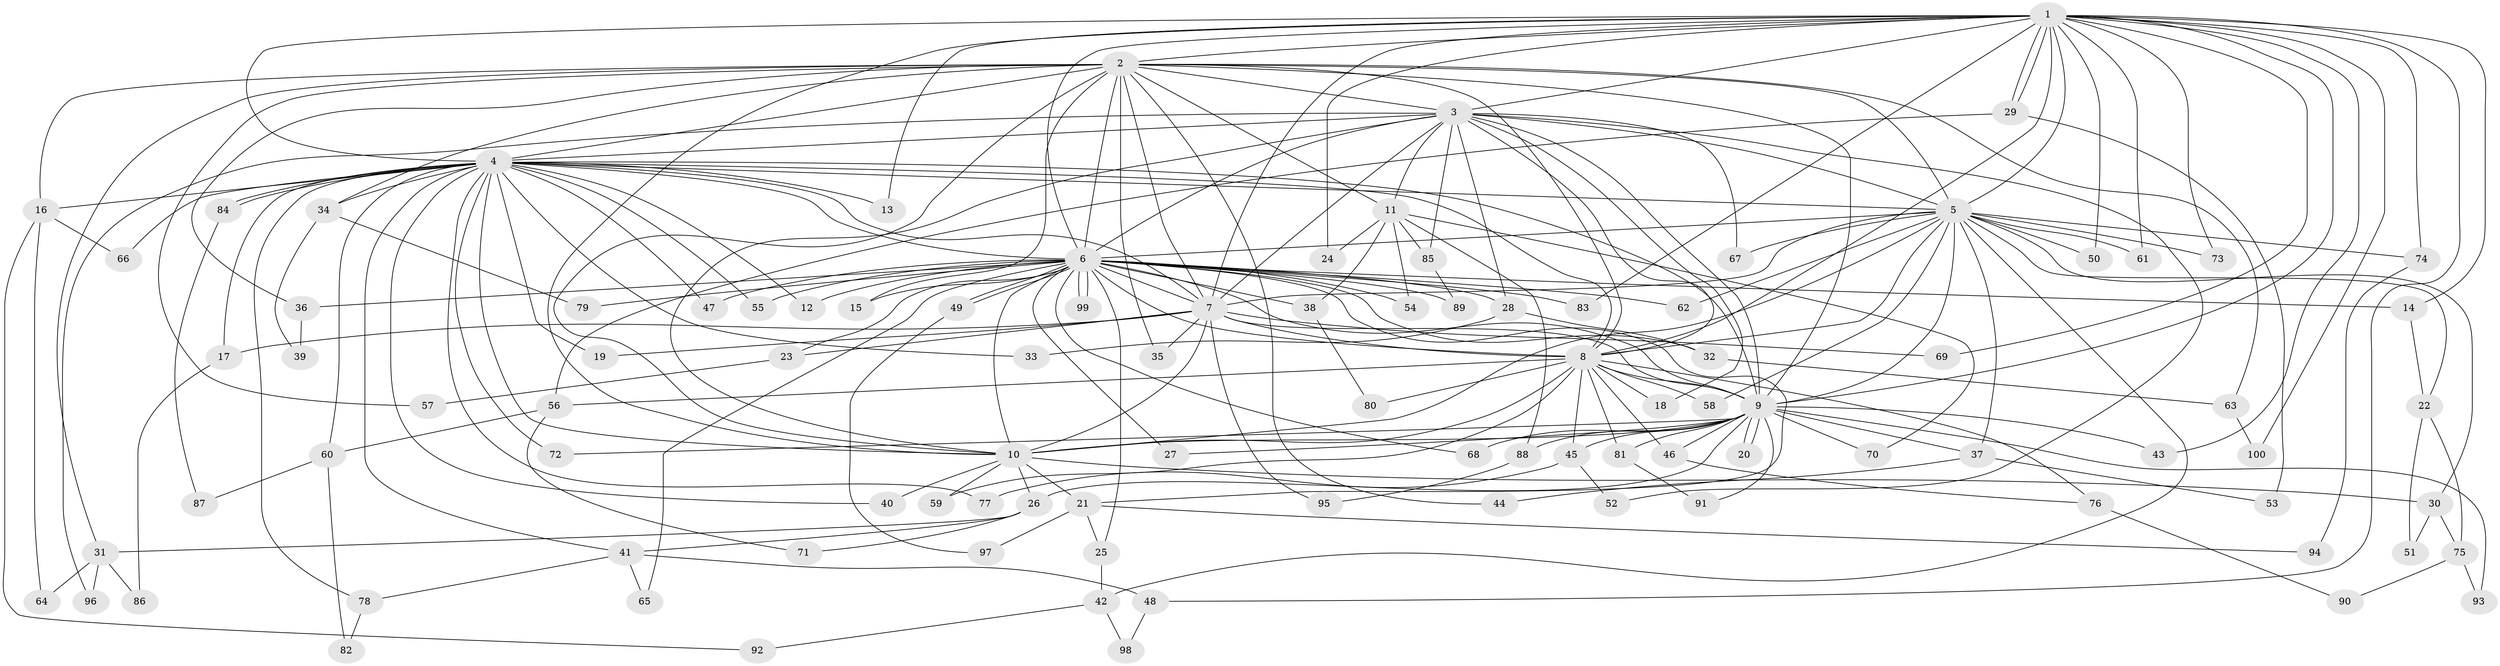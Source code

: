 // Generated by graph-tools (version 1.1) at 2025/11/02/21/25 10:11:07]
// undirected, 100 vertices, 225 edges
graph export_dot {
graph [start="1"]
  node [color=gray90,style=filled];
  1;
  2;
  3;
  4;
  5;
  6;
  7;
  8;
  9;
  10;
  11;
  12;
  13;
  14;
  15;
  16;
  17;
  18;
  19;
  20;
  21;
  22;
  23;
  24;
  25;
  26;
  27;
  28;
  29;
  30;
  31;
  32;
  33;
  34;
  35;
  36;
  37;
  38;
  39;
  40;
  41;
  42;
  43;
  44;
  45;
  46;
  47;
  48;
  49;
  50;
  51;
  52;
  53;
  54;
  55;
  56;
  57;
  58;
  59;
  60;
  61;
  62;
  63;
  64;
  65;
  66;
  67;
  68;
  69;
  70;
  71;
  72;
  73;
  74;
  75;
  76;
  77;
  78;
  79;
  80;
  81;
  82;
  83;
  84;
  85;
  86;
  87;
  88;
  89;
  90;
  91;
  92;
  93;
  94;
  95;
  96;
  97;
  98;
  99;
  100;
  1 -- 2;
  1 -- 3;
  1 -- 4;
  1 -- 5;
  1 -- 6;
  1 -- 7;
  1 -- 8;
  1 -- 9;
  1 -- 10;
  1 -- 13;
  1 -- 14;
  1 -- 24;
  1 -- 29;
  1 -- 29;
  1 -- 43;
  1 -- 48;
  1 -- 50;
  1 -- 61;
  1 -- 69;
  1 -- 73;
  1 -- 74;
  1 -- 83;
  1 -- 100;
  2 -- 3;
  2 -- 4;
  2 -- 5;
  2 -- 6;
  2 -- 7;
  2 -- 8;
  2 -- 9;
  2 -- 10;
  2 -- 11;
  2 -- 15;
  2 -- 16;
  2 -- 31;
  2 -- 34;
  2 -- 35;
  2 -- 36;
  2 -- 44;
  2 -- 57;
  2 -- 63;
  3 -- 4;
  3 -- 5;
  3 -- 6;
  3 -- 7;
  3 -- 8;
  3 -- 9;
  3 -- 10;
  3 -- 11;
  3 -- 18;
  3 -- 28;
  3 -- 52;
  3 -- 67;
  3 -- 85;
  3 -- 96;
  4 -- 5;
  4 -- 6;
  4 -- 7;
  4 -- 8;
  4 -- 9;
  4 -- 10;
  4 -- 12;
  4 -- 13;
  4 -- 16;
  4 -- 17;
  4 -- 19;
  4 -- 33;
  4 -- 34;
  4 -- 40;
  4 -- 41;
  4 -- 47;
  4 -- 55;
  4 -- 60;
  4 -- 66;
  4 -- 72;
  4 -- 77;
  4 -- 78;
  4 -- 84;
  4 -- 84;
  5 -- 6;
  5 -- 7;
  5 -- 8;
  5 -- 9;
  5 -- 10;
  5 -- 22;
  5 -- 30;
  5 -- 37;
  5 -- 42;
  5 -- 50;
  5 -- 58;
  5 -- 61;
  5 -- 62;
  5 -- 67;
  5 -- 73;
  5 -- 74;
  6 -- 7;
  6 -- 8;
  6 -- 9;
  6 -- 10;
  6 -- 12;
  6 -- 14;
  6 -- 15;
  6 -- 21;
  6 -- 23;
  6 -- 25;
  6 -- 27;
  6 -- 28;
  6 -- 32;
  6 -- 36;
  6 -- 38;
  6 -- 47;
  6 -- 49;
  6 -- 49;
  6 -- 54;
  6 -- 55;
  6 -- 62;
  6 -- 65;
  6 -- 68;
  6 -- 79;
  6 -- 83;
  6 -- 89;
  6 -- 99;
  6 -- 99;
  7 -- 8;
  7 -- 9;
  7 -- 10;
  7 -- 17;
  7 -- 19;
  7 -- 23;
  7 -- 35;
  7 -- 69;
  7 -- 95;
  8 -- 9;
  8 -- 10;
  8 -- 18;
  8 -- 45;
  8 -- 46;
  8 -- 56;
  8 -- 58;
  8 -- 59;
  8 -- 76;
  8 -- 80;
  8 -- 81;
  9 -- 10;
  9 -- 20;
  9 -- 20;
  9 -- 26;
  9 -- 27;
  9 -- 37;
  9 -- 43;
  9 -- 45;
  9 -- 46;
  9 -- 68;
  9 -- 70;
  9 -- 72;
  9 -- 81;
  9 -- 88;
  9 -- 91;
  9 -- 93;
  10 -- 21;
  10 -- 26;
  10 -- 30;
  10 -- 40;
  10 -- 59;
  11 -- 24;
  11 -- 38;
  11 -- 54;
  11 -- 70;
  11 -- 85;
  11 -- 88;
  14 -- 22;
  16 -- 64;
  16 -- 66;
  16 -- 92;
  17 -- 86;
  21 -- 25;
  21 -- 94;
  21 -- 97;
  22 -- 51;
  22 -- 75;
  23 -- 57;
  25 -- 42;
  26 -- 31;
  26 -- 41;
  26 -- 71;
  28 -- 32;
  28 -- 33;
  29 -- 53;
  29 -- 56;
  30 -- 51;
  30 -- 75;
  31 -- 64;
  31 -- 86;
  31 -- 96;
  32 -- 63;
  34 -- 39;
  34 -- 79;
  36 -- 39;
  37 -- 44;
  37 -- 53;
  38 -- 80;
  41 -- 48;
  41 -- 65;
  41 -- 78;
  42 -- 92;
  42 -- 98;
  45 -- 52;
  45 -- 77;
  46 -- 76;
  48 -- 98;
  49 -- 97;
  56 -- 60;
  56 -- 71;
  60 -- 82;
  60 -- 87;
  63 -- 100;
  74 -- 94;
  75 -- 90;
  75 -- 93;
  76 -- 90;
  78 -- 82;
  81 -- 91;
  84 -- 87;
  85 -- 89;
  88 -- 95;
}
